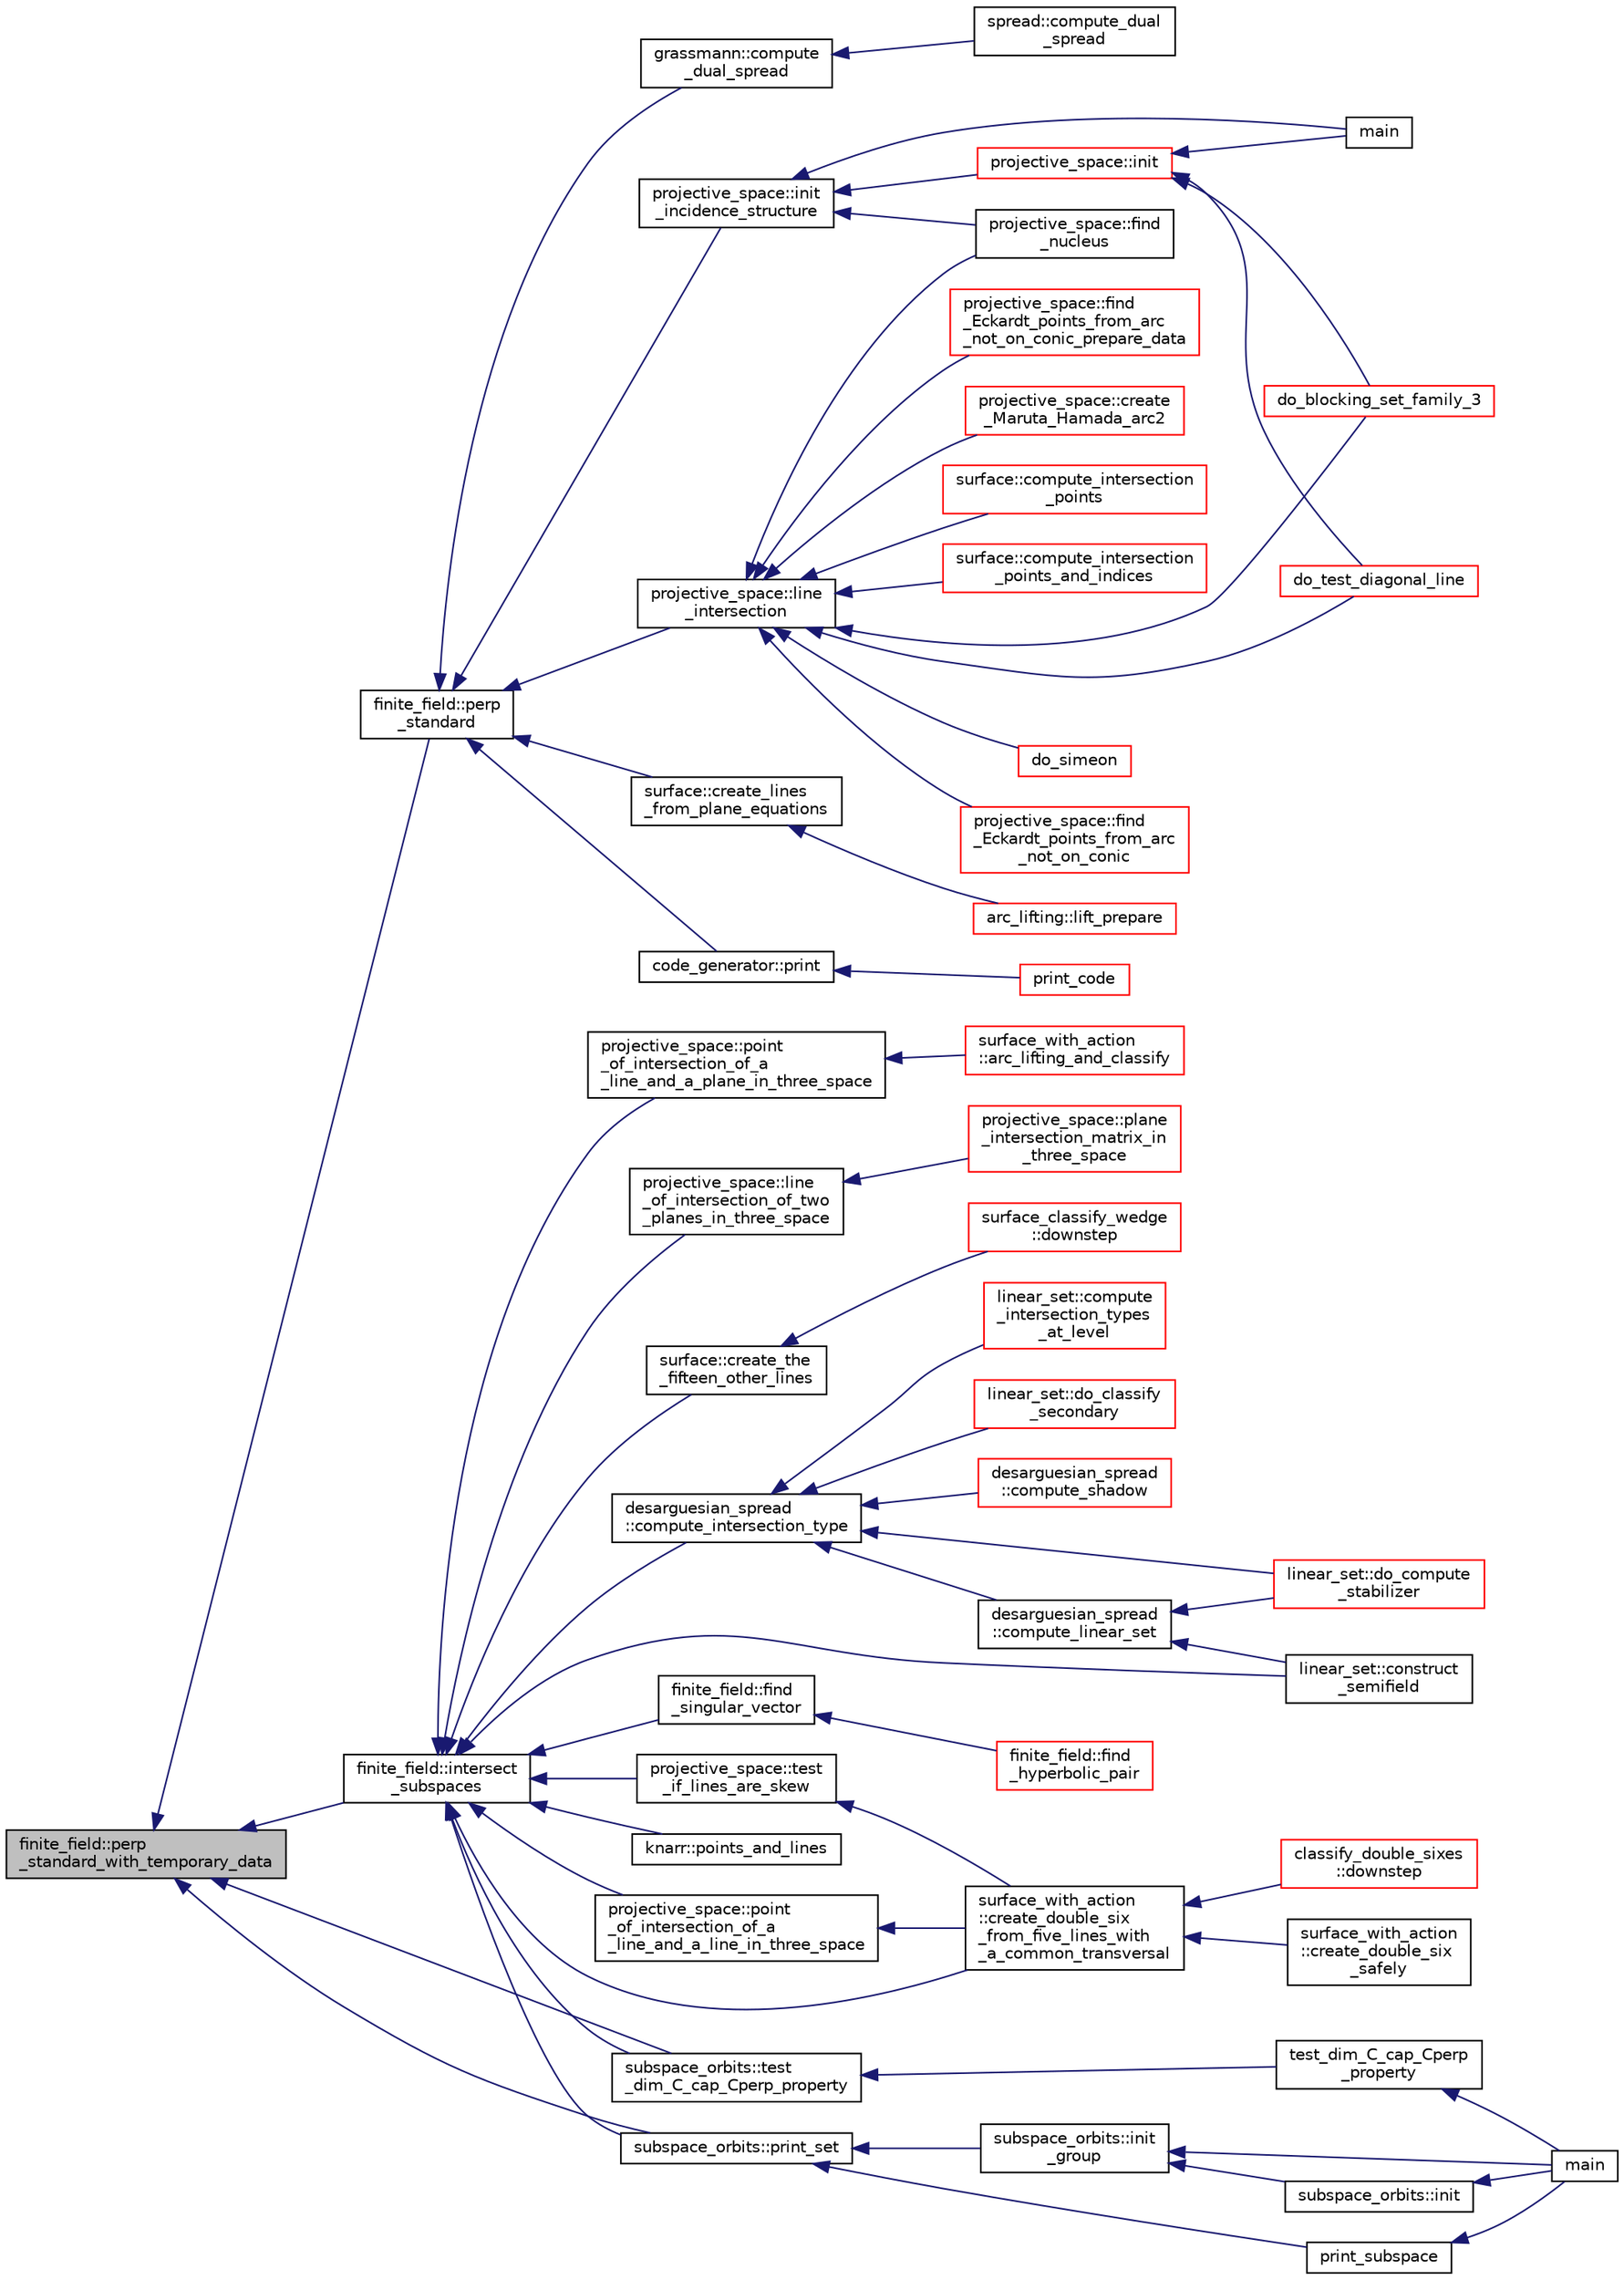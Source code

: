 digraph "finite_field::perp_standard_with_temporary_data"
{
  edge [fontname="Helvetica",fontsize="10",labelfontname="Helvetica",labelfontsize="10"];
  node [fontname="Helvetica",fontsize="10",shape=record];
  rankdir="LR";
  Node14411 [label="finite_field::perp\l_standard_with_temporary_data",height=0.2,width=0.4,color="black", fillcolor="grey75", style="filled", fontcolor="black"];
  Node14411 -> Node14412 [dir="back",color="midnightblue",fontsize="10",style="solid",fontname="Helvetica"];
  Node14412 [label="finite_field::perp\l_standard",height=0.2,width=0.4,color="black", fillcolor="white", style="filled",URL="$df/d5a/classfinite__field.html#a2f5bc92908aea624a8d9179d2a9ba057"];
  Node14412 -> Node14413 [dir="back",color="midnightblue",fontsize="10",style="solid",fontname="Helvetica"];
  Node14413 [label="code_generator::print",height=0.2,width=0.4,color="black", fillcolor="white", style="filled",URL="$db/d37/classcode__generator.html#aa865507e914621b77e4aa4461a37945f"];
  Node14413 -> Node14414 [dir="back",color="midnightblue",fontsize="10",style="solid",fontname="Helvetica"];
  Node14414 [label="print_code",height=0.2,width=0.4,color="red", fillcolor="white", style="filled",URL="$d2/d11/codes_8h.html#a9b6831cb1c98ce20111c823830515d15"];
  Node14412 -> Node14427 [dir="back",color="midnightblue",fontsize="10",style="solid",fontname="Helvetica"];
  Node14427 [label="grassmann::compute\l_dual_spread",height=0.2,width=0.4,color="black", fillcolor="white", style="filled",URL="$df/d02/classgrassmann.html#af6fd6d1553bae5a487b7ef268e62155b"];
  Node14427 -> Node14428 [dir="back",color="midnightblue",fontsize="10",style="solid",fontname="Helvetica"];
  Node14428 [label="spread::compute_dual\l_spread",height=0.2,width=0.4,color="black", fillcolor="white", style="filled",URL="$da/dc1/classspread.html#a0a37c477e2b775e0c68a13423a5f22ba"];
  Node14412 -> Node14429 [dir="back",color="midnightblue",fontsize="10",style="solid",fontname="Helvetica"];
  Node14429 [label="projective_space::init\l_incidence_structure",height=0.2,width=0.4,color="black", fillcolor="white", style="filled",URL="$d2/d17/classprojective__space.html#a1e59490325e045cc52674a3706780aed"];
  Node14429 -> Node14430 [dir="back",color="midnightblue",fontsize="10",style="solid",fontname="Helvetica"];
  Node14430 [label="main",height=0.2,width=0.4,color="black", fillcolor="white", style="filled",URL="$d5/d9e/arcs__orderly_8_c.html#a3c04138a5bfe5d72780bb7e82a18e627"];
  Node14429 -> Node14431 [dir="back",color="midnightblue",fontsize="10",style="solid",fontname="Helvetica"];
  Node14431 [label="projective_space::init",height=0.2,width=0.4,color="red", fillcolor="white", style="filled",URL="$d2/d17/classprojective__space.html#a8a1efa40df92744519365f82e4740dab"];
  Node14431 -> Node14430 [dir="back",color="midnightblue",fontsize="10",style="solid",fontname="Helvetica"];
  Node14431 -> Node14473 [dir="back",color="midnightblue",fontsize="10",style="solid",fontname="Helvetica"];
  Node14473 [label="do_blocking_set_family_3",height=0.2,width=0.4,color="red", fillcolor="white", style="filled",URL="$d4/d67/geometry_8h.html#ae952cf1470f33232439be751e56a07b3"];
  Node14431 -> Node14491 [dir="back",color="midnightblue",fontsize="10",style="solid",fontname="Helvetica"];
  Node14491 [label="do_test_diagonal_line",height=0.2,width=0.4,color="red", fillcolor="white", style="filled",URL="$d4/d67/geometry_8h.html#a031abbb55d1cba39a58b62fd49f1c755"];
  Node14429 -> Node14554 [dir="back",color="midnightblue",fontsize="10",style="solid",fontname="Helvetica"];
  Node14554 [label="projective_space::find\l_nucleus",height=0.2,width=0.4,color="black", fillcolor="white", style="filled",URL="$d2/d17/classprojective__space.html#ab4caadd4ae0323c37cc2f26cfb1194cc"];
  Node14412 -> Node14555 [dir="back",color="midnightblue",fontsize="10",style="solid",fontname="Helvetica"];
  Node14555 [label="projective_space::line\l_intersection",height=0.2,width=0.4,color="black", fillcolor="white", style="filled",URL="$d2/d17/classprojective__space.html#addb4eb5baf4a1396e1b3f490bc5e7b9b"];
  Node14555 -> Node14556 [dir="back",color="midnightblue",fontsize="10",style="solid",fontname="Helvetica"];
  Node14556 [label="do_simeon",height=0.2,width=0.4,color="red", fillcolor="white", style="filled",URL="$d5/d13/simeon_8_c.html#a36cf3f9cb484fa44da7a7dfcbe9385d0"];
  Node14555 -> Node14473 [dir="back",color="midnightblue",fontsize="10",style="solid",fontname="Helvetica"];
  Node14555 -> Node14491 [dir="back",color="midnightblue",fontsize="10",style="solid",fontname="Helvetica"];
  Node14555 -> Node14558 [dir="back",color="midnightblue",fontsize="10",style="solid",fontname="Helvetica"];
  Node14558 [label="projective_space::find\l_Eckardt_points_from_arc\l_not_on_conic",height=0.2,width=0.4,color="red", fillcolor="white", style="filled",URL="$d2/d17/classprojective__space.html#a3b4fbef8fbbeee1af542b6f7c969ed79"];
  Node14555 -> Node14560 [dir="back",color="midnightblue",fontsize="10",style="solid",fontname="Helvetica"];
  Node14560 [label="projective_space::find\l_Eckardt_points_from_arc\l_not_on_conic_prepare_data",height=0.2,width=0.4,color="red", fillcolor="white", style="filled",URL="$d2/d17/classprojective__space.html#a0fc1d9c2df818d2ffa6750c2cb63c54c"];
  Node14555 -> Node14568 [dir="back",color="midnightblue",fontsize="10",style="solid",fontname="Helvetica"];
  Node14568 [label="projective_space::create\l_Maruta_Hamada_arc2",height=0.2,width=0.4,color="red", fillcolor="white", style="filled",URL="$d2/d17/classprojective__space.html#a93c6b6aabfa555ff94fbbcc89d2735be"];
  Node14555 -> Node14554 [dir="back",color="midnightblue",fontsize="10",style="solid",fontname="Helvetica"];
  Node14555 -> Node14569 [dir="back",color="midnightblue",fontsize="10",style="solid",fontname="Helvetica"];
  Node14569 [label="surface::compute_intersection\l_points",height=0.2,width=0.4,color="red", fillcolor="white", style="filled",URL="$d5/d88/classsurface.html#a496b99c021b2546b0e610105d56bb549"];
  Node14555 -> Node14580 [dir="back",color="midnightblue",fontsize="10",style="solid",fontname="Helvetica"];
  Node14580 [label="surface::compute_intersection\l_points_and_indices",height=0.2,width=0.4,color="red", fillcolor="white", style="filled",URL="$d5/d88/classsurface.html#a620b43a69ca1fa49eb92fea7b6d098a3"];
  Node14412 -> Node14584 [dir="back",color="midnightblue",fontsize="10",style="solid",fontname="Helvetica"];
  Node14584 [label="surface::create_lines\l_from_plane_equations",height=0.2,width=0.4,color="black", fillcolor="white", style="filled",URL="$d5/d88/classsurface.html#a28da2c8268ecf7fa33c032dc818479bc"];
  Node14584 -> Node14585 [dir="back",color="midnightblue",fontsize="10",style="solid",fontname="Helvetica"];
  Node14585 [label="arc_lifting::lift_prepare",height=0.2,width=0.4,color="red", fillcolor="white", style="filled",URL="$dc/db7/classarc__lifting.html#a5faae15fa91aadc062307cafedd52286"];
  Node14411 -> Node14586 [dir="back",color="midnightblue",fontsize="10",style="solid",fontname="Helvetica"];
  Node14586 [label="finite_field::intersect\l_subspaces",height=0.2,width=0.4,color="black", fillcolor="white", style="filled",URL="$df/d5a/classfinite__field.html#af887ed38de1b121a4260e828d069aa3e"];
  Node14586 -> Node14587 [dir="back",color="midnightblue",fontsize="10",style="solid",fontname="Helvetica"];
  Node14587 [label="desarguesian_spread\l::compute_intersection_type",height=0.2,width=0.4,color="black", fillcolor="white", style="filled",URL="$d4/d86/classdesarguesian__spread.html#a7eca8625c43342d9f0608fe1235fce2c"];
  Node14587 -> Node14588 [dir="back",color="midnightblue",fontsize="10",style="solid",fontname="Helvetica"];
  Node14588 [label="desarguesian_spread\l::compute_shadow",height=0.2,width=0.4,color="red", fillcolor="white", style="filled",URL="$d4/d86/classdesarguesian__spread.html#a2f95efc0417bea1d34a009bf675f2bf2"];
  Node14587 -> Node14590 [dir="back",color="midnightblue",fontsize="10",style="solid",fontname="Helvetica"];
  Node14590 [label="desarguesian_spread\l::compute_linear_set",height=0.2,width=0.4,color="black", fillcolor="white", style="filled",URL="$d4/d86/classdesarguesian__spread.html#a3ae1799cf7300894df22685686584bac"];
  Node14590 -> Node14422 [dir="back",color="midnightblue",fontsize="10",style="solid",fontname="Helvetica"];
  Node14422 [label="linear_set::do_compute\l_stabilizer",height=0.2,width=0.4,color="red", fillcolor="white", style="filled",URL="$dd/d86/classlinear__set.html#ae8f58ded28fb5370f4459cca42b7463b"];
  Node14590 -> Node14591 [dir="back",color="midnightblue",fontsize="10",style="solid",fontname="Helvetica"];
  Node14591 [label="linear_set::construct\l_semifield",height=0.2,width=0.4,color="black", fillcolor="white", style="filled",URL="$dd/d86/classlinear__set.html#ab54b164771526ae8d687751aa2d1a9ce"];
  Node14587 -> Node14592 [dir="back",color="midnightblue",fontsize="10",style="solid",fontname="Helvetica"];
  Node14592 [label="linear_set::compute\l_intersection_types\l_at_level",height=0.2,width=0.4,color="red", fillcolor="white", style="filled",URL="$dd/d86/classlinear__set.html#abcc3dd230b32c6923a756abab49f4c35"];
  Node14587 -> Node14594 [dir="back",color="midnightblue",fontsize="10",style="solid",fontname="Helvetica"];
  Node14594 [label="linear_set::do_classify\l_secondary",height=0.2,width=0.4,color="red", fillcolor="white", style="filled",URL="$dd/d86/classlinear__set.html#a47eb7f9995f3343abd3bdfbf9a9a9162"];
  Node14587 -> Node14422 [dir="back",color="midnightblue",fontsize="10",style="solid",fontname="Helvetica"];
  Node14586 -> Node14591 [dir="back",color="midnightblue",fontsize="10",style="solid",fontname="Helvetica"];
  Node14586 -> Node14596 [dir="back",color="midnightblue",fontsize="10",style="solid",fontname="Helvetica"];
  Node14596 [label="finite_field::find\l_singular_vector",height=0.2,width=0.4,color="black", fillcolor="white", style="filled",URL="$df/d5a/classfinite__field.html#a71d9d2adde5b7dc94ccdd2b38baaca53"];
  Node14596 -> Node14597 [dir="back",color="midnightblue",fontsize="10",style="solid",fontname="Helvetica"];
  Node14597 [label="finite_field::find\l_hyperbolic_pair",height=0.2,width=0.4,color="red", fillcolor="white", style="filled",URL="$df/d5a/classfinite__field.html#a8702546f7248a1721647e856c6e153a2"];
  Node14586 -> Node14605 [dir="back",color="midnightblue",fontsize="10",style="solid",fontname="Helvetica"];
  Node14605 [label="knarr::points_and_lines",height=0.2,width=0.4,color="black", fillcolor="white", style="filled",URL="$d7/de5/classknarr.html#abb50a19df35495d508b0cb127d4eb908"];
  Node14586 -> Node14606 [dir="back",color="midnightblue",fontsize="10",style="solid",fontname="Helvetica"];
  Node14606 [label="projective_space::test\l_if_lines_are_skew",height=0.2,width=0.4,color="black", fillcolor="white", style="filled",URL="$d2/d17/classprojective__space.html#a457f5ec2cc5848dd96f8936d9e33186b"];
  Node14606 -> Node14607 [dir="back",color="midnightblue",fontsize="10",style="solid",fontname="Helvetica"];
  Node14607 [label="surface_with_action\l::create_double_six\l_from_five_lines_with\l_a_common_transversal",height=0.2,width=0.4,color="black", fillcolor="white", style="filled",URL="$d8/df9/classsurface__with__action.html#a870db90931112560e814493c70f768ab"];
  Node14607 -> Node14608 [dir="back",color="midnightblue",fontsize="10",style="solid",fontname="Helvetica"];
  Node14608 [label="classify_double_sixes\l::downstep",height=0.2,width=0.4,color="red", fillcolor="white", style="filled",URL="$dd/d23/classclassify__double__sixes.html#aed4b1460612fe2fd5b4e4611e83b2806"];
  Node14607 -> Node14610 [dir="back",color="midnightblue",fontsize="10",style="solid",fontname="Helvetica"];
  Node14610 [label="surface_with_action\l::create_double_six\l_safely",height=0.2,width=0.4,color="black", fillcolor="white", style="filled",URL="$d8/df9/classsurface__with__action.html#a5d151dc90786f5466eb08dc1e2939170"];
  Node14586 -> Node14611 [dir="back",color="midnightblue",fontsize="10",style="solid",fontname="Helvetica"];
  Node14611 [label="projective_space::point\l_of_intersection_of_a\l_line_and_a_line_in_three_space",height=0.2,width=0.4,color="black", fillcolor="white", style="filled",URL="$d2/d17/classprojective__space.html#a305ed998300ced29ba09ca5071160a99"];
  Node14611 -> Node14607 [dir="back",color="midnightblue",fontsize="10",style="solid",fontname="Helvetica"];
  Node14586 -> Node14612 [dir="back",color="midnightblue",fontsize="10",style="solid",fontname="Helvetica"];
  Node14612 [label="projective_space::point\l_of_intersection_of_a\l_line_and_a_plane_in_three_space",height=0.2,width=0.4,color="black", fillcolor="white", style="filled",URL="$d2/d17/classprojective__space.html#ac43301e2e6d9e5d77c2730271b11cb66"];
  Node14612 -> Node14567 [dir="back",color="midnightblue",fontsize="10",style="solid",fontname="Helvetica"];
  Node14567 [label="surface_with_action\l::arc_lifting_and_classify",height=0.2,width=0.4,color="red", fillcolor="white", style="filled",URL="$d8/df9/classsurface__with__action.html#a62a3948f830c59e09ef94937650a07a4"];
  Node14586 -> Node14613 [dir="back",color="midnightblue",fontsize="10",style="solid",fontname="Helvetica"];
  Node14613 [label="projective_space::line\l_of_intersection_of_two\l_planes_in_three_space",height=0.2,width=0.4,color="black", fillcolor="white", style="filled",URL="$d2/d17/classprojective__space.html#a3880f6e83ae3714be79786a3a4cb881e"];
  Node14613 -> Node14614 [dir="back",color="midnightblue",fontsize="10",style="solid",fontname="Helvetica"];
  Node14614 [label="projective_space::plane\l_intersection_matrix_in\l_three_space",height=0.2,width=0.4,color="red", fillcolor="white", style="filled",URL="$d2/d17/classprojective__space.html#aa4e6a1f8f4297e5b3098e548fd7e2696"];
  Node14586 -> Node14616 [dir="back",color="midnightblue",fontsize="10",style="solid",fontname="Helvetica"];
  Node14616 [label="surface::create_the\l_fifteen_other_lines",height=0.2,width=0.4,color="black", fillcolor="white", style="filled",URL="$d5/d88/classsurface.html#acd575eb608647685ff637b14f7ce82d8"];
  Node14616 -> Node14617 [dir="back",color="midnightblue",fontsize="10",style="solid",fontname="Helvetica"];
  Node14617 [label="surface_classify_wedge\l::downstep",height=0.2,width=0.4,color="red", fillcolor="white", style="filled",URL="$d7/d5c/classsurface__classify__wedge.html#a4e2e87827c96bfb48e9aea0e246a6445"];
  Node14586 -> Node14607 [dir="back",color="midnightblue",fontsize="10",style="solid",fontname="Helvetica"];
  Node14586 -> Node14619 [dir="back",color="midnightblue",fontsize="10",style="solid",fontname="Helvetica"];
  Node14619 [label="subspace_orbits::test\l_dim_C_cap_Cperp_property",height=0.2,width=0.4,color="black", fillcolor="white", style="filled",URL="$d2/d9f/classsubspace__orbits.html#a2f933d2f60e7a9462aef44162f3125e4"];
  Node14619 -> Node14620 [dir="back",color="midnightblue",fontsize="10",style="solid",fontname="Helvetica"];
  Node14620 [label="test_dim_C_cap_Cperp\l_property",height=0.2,width=0.4,color="black", fillcolor="white", style="filled",URL="$da/dd5/subspace__orbits__main_8_c.html#abc1f3820a6262d17d9a173dff4e9e761"];
  Node14620 -> Node14621 [dir="back",color="midnightblue",fontsize="10",style="solid",fontname="Helvetica"];
  Node14621 [label="main",height=0.2,width=0.4,color="black", fillcolor="white", style="filled",URL="$da/dd5/subspace__orbits__main_8_c.html#a217dbf8b442f20279ea00b898af96f52"];
  Node14586 -> Node14622 [dir="back",color="midnightblue",fontsize="10",style="solid",fontname="Helvetica"];
  Node14622 [label="subspace_orbits::print_set",height=0.2,width=0.4,color="black", fillcolor="white", style="filled",URL="$d2/d9f/classsubspace__orbits.html#a25e7fad26b5e83ab2464bcfeb50572aa"];
  Node14622 -> Node14623 [dir="back",color="midnightblue",fontsize="10",style="solid",fontname="Helvetica"];
  Node14623 [label="print_subspace",height=0.2,width=0.4,color="black", fillcolor="white", style="filled",URL="$da/dd5/subspace__orbits__main_8_c.html#ae58f518aaf4590347ebdd0af5d3a3ffa"];
  Node14623 -> Node14621 [dir="back",color="midnightblue",fontsize="10",style="solid",fontname="Helvetica"];
  Node14622 -> Node14624 [dir="back",color="midnightblue",fontsize="10",style="solid",fontname="Helvetica"];
  Node14624 [label="subspace_orbits::init\l_group",height=0.2,width=0.4,color="black", fillcolor="white", style="filled",URL="$d2/d9f/classsubspace__orbits.html#ad7dfe4f51cd3eea6ccfd5318e23d36c3"];
  Node14624 -> Node14621 [dir="back",color="midnightblue",fontsize="10",style="solid",fontname="Helvetica"];
  Node14624 -> Node14625 [dir="back",color="midnightblue",fontsize="10",style="solid",fontname="Helvetica"];
  Node14625 [label="subspace_orbits::init",height=0.2,width=0.4,color="black", fillcolor="white", style="filled",URL="$d2/d9f/classsubspace__orbits.html#ac4bc50572798a6f0bc86fb99b181b66d"];
  Node14625 -> Node14621 [dir="back",color="midnightblue",fontsize="10",style="solid",fontname="Helvetica"];
  Node14411 -> Node14619 [dir="back",color="midnightblue",fontsize="10",style="solid",fontname="Helvetica"];
  Node14411 -> Node14622 [dir="back",color="midnightblue",fontsize="10",style="solid",fontname="Helvetica"];
}

